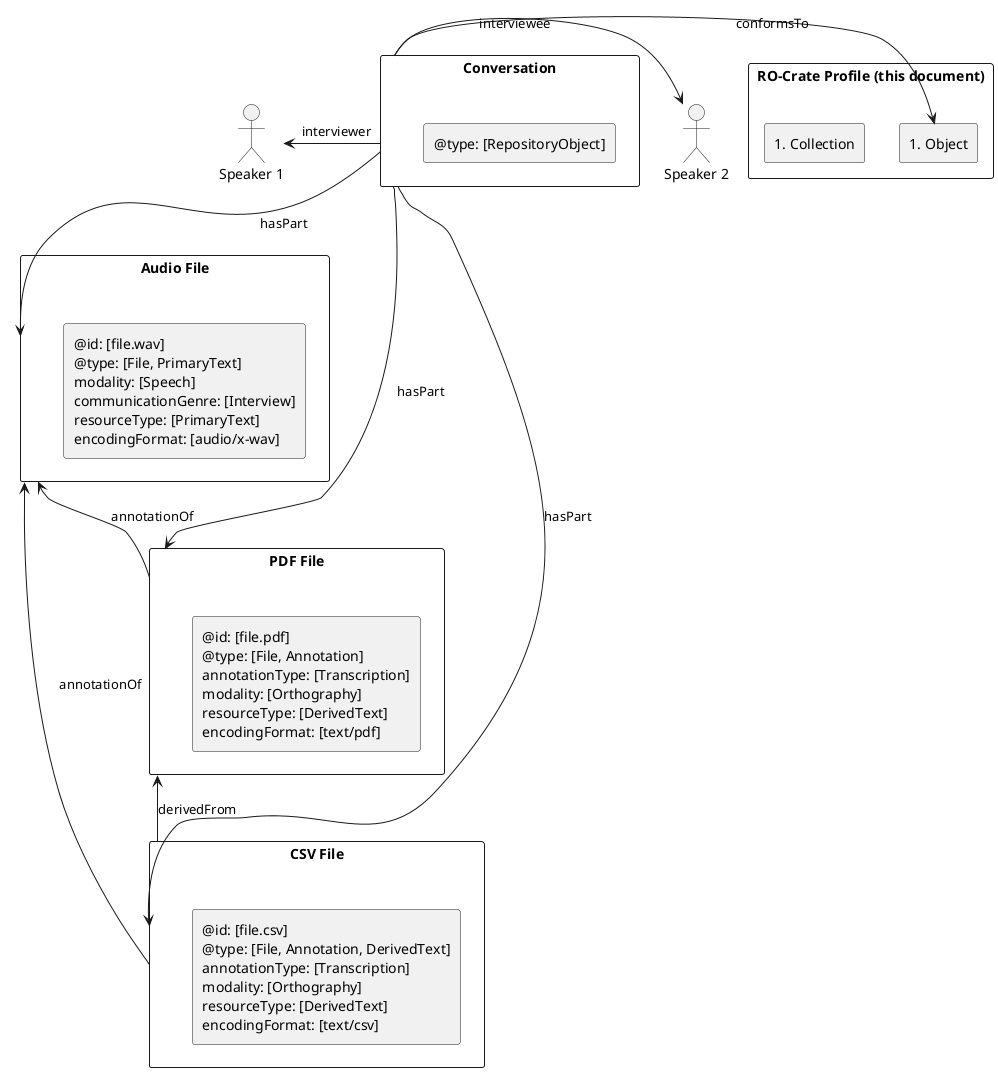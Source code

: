 
@startuml

actor "Speaker 1" as s1
actor "Speaker 2" as s2

rectangle "RO-Crate Profile (this document)" {
rectangle "#Collection" as procoll
rectangle "#Object" as proobj
}

rectangle "Conversation" as c1 {

 
 rectangle "@type: [RepositoryObject]" 

}
rectangle "Audio File" as audio1 {
   rectangle "@id: [file.wav]\n@type: [File, PrimaryText]\nmodality: [Speech]\ncommunicationGenre: [Interview]\nresourceType: [PrimaryText]\nencodingFormat: [audio/x-wav]" 


}
rectangle "PDF File" as pdf1 {
   rectangle "@id: [file.pdf]\n@type: [File, Annotation]\nannotationType: [Transcription]\nmodality: [Orthography]\nresourceType: [DerivedText]\nencodingFormat: [text/pdf]" as pt 

}

rectangle "CSV File" as csv1 {
   rectangle "@id: [file.csv]\n@type: [File, Annotation, DerivedText]\nannotationType: [Transcription]\nmodality: [Orthography]\nresourceType: [DerivedText]\nencodingFormat: [text/csv]" 
}

c1 -down-> pdf1 : hasPart

pdf1 -up-> audio1 : annotationOf
c1 -down-> audio1 : hasPart
c1 -down-> csv1 : hasPart
csv1 -up-> audio1 : annotationOf
csv1 -up-> pdf1 : derivedFrom

c1 -left-> s1 : interviewer
c1 -right-> s2 : interviewee
c1 ->  proobj: conformsTo


@enduml
